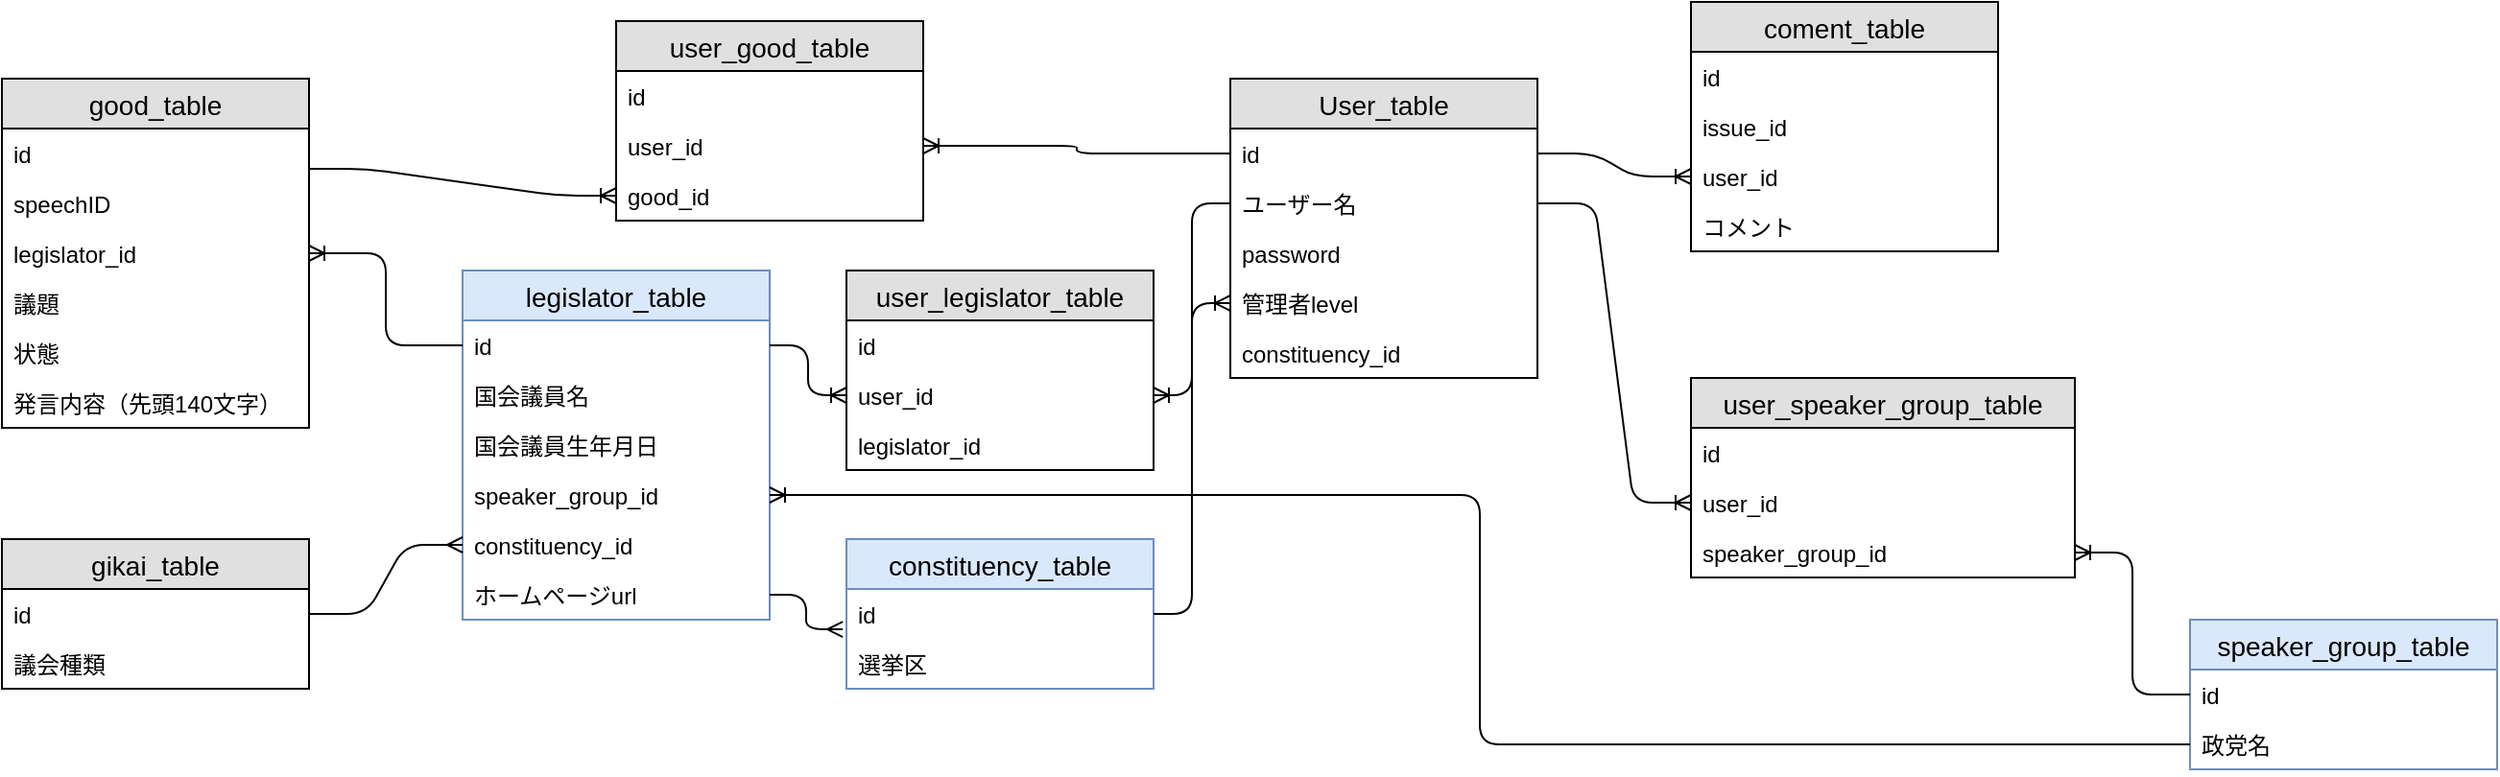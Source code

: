 <mxfile version="13.1.3" type="github">
  <diagram id="RFrLinH36fkgjdAGliGw" name="ページ1">
    <mxGraphModel dx="2493" dy="826" grid="1" gridSize="10" guides="1" tooltips="1" connect="1" arrows="1" fold="1" page="1" pageScale="1" pageWidth="827" pageHeight="1169" math="0" shadow="0">
      <root>
        <mxCell id="0" />
        <mxCell id="1" parent="0" />
        <mxCell id="FkvdXHm9pn10SjGPpiyq-8" value="good_table" style="swimlane;fontStyle=0;childLayout=stackLayout;horizontal=1;startSize=26;fillColor=#e0e0e0;horizontalStack=0;resizeParent=1;resizeParentMax=0;resizeLast=0;collapsible=1;marginBottom=0;swimlaneFillColor=#ffffff;align=center;fontSize=14;" parent="1" vertex="1">
          <mxGeometry x="-320" y="120" width="160" height="182" as="geometry" />
        </mxCell>
        <mxCell id="1GmrQ51E0XPH9YJ6V9SU-1" value="id" style="text;strokeColor=none;fillColor=none;spacingLeft=4;spacingRight=4;overflow=hidden;rotatable=0;points=[[0,0.5],[1,0.5]];portConstraint=eastwest;fontSize=12;" parent="FkvdXHm9pn10SjGPpiyq-8" vertex="1">
          <mxGeometry y="26" width="160" height="26" as="geometry" />
        </mxCell>
        <mxCell id="FkvdXHm9pn10SjGPpiyq-10" value="speechID" style="text;strokeColor=none;fillColor=none;spacingLeft=4;spacingRight=4;overflow=hidden;rotatable=0;points=[[0,0.5],[1,0.5]];portConstraint=eastwest;fontSize=12;" parent="FkvdXHm9pn10SjGPpiyq-8" vertex="1">
          <mxGeometry y="52" width="160" height="26" as="geometry" />
        </mxCell>
        <mxCell id="1GmrQ51E0XPH9YJ6V9SU-8" value="legislator_id" style="text;strokeColor=none;fillColor=none;spacingLeft=4;spacingRight=4;overflow=hidden;rotatable=0;points=[[0,0.5],[1,0.5]];portConstraint=eastwest;fontSize=12;" parent="FkvdXHm9pn10SjGPpiyq-8" vertex="1">
          <mxGeometry y="78" width="160" height="26" as="geometry" />
        </mxCell>
        <mxCell id="1GmrQ51E0XPH9YJ6V9SU-36" value="議題" style="text;strokeColor=none;fillColor=none;spacingLeft=4;spacingRight=4;overflow=hidden;rotatable=0;points=[[0,0.5],[1,0.5]];portConstraint=eastwest;fontSize=12;" parent="FkvdXHm9pn10SjGPpiyq-8" vertex="1">
          <mxGeometry y="104" width="160" height="26" as="geometry" />
        </mxCell>
        <mxCell id="EvjUKOEgvCtGYMHj5aBf-1" value="状態" style="text;strokeColor=none;fillColor=none;spacingLeft=4;spacingRight=4;overflow=hidden;rotatable=0;points=[[0,0.5],[1,0.5]];portConstraint=eastwest;fontSize=12;" vertex="1" parent="FkvdXHm9pn10SjGPpiyq-8">
          <mxGeometry y="130" width="160" height="26" as="geometry" />
        </mxCell>
        <mxCell id="FkvdXHm9pn10SjGPpiyq-11" value="発言内容（先頭140文字）" style="text;strokeColor=none;fillColor=none;spacingLeft=4;spacingRight=4;overflow=hidden;rotatable=0;points=[[0,0.5],[1,0.5]];portConstraint=eastwest;fontSize=12;" parent="FkvdXHm9pn10SjGPpiyq-8" vertex="1">
          <mxGeometry y="156" width="160" height="26" as="geometry" />
        </mxCell>
        <mxCell id="FkvdXHm9pn10SjGPpiyq-13" value="coment_table" style="swimlane;fontStyle=0;childLayout=stackLayout;horizontal=1;startSize=26;fillColor=#e0e0e0;horizontalStack=0;resizeParent=1;resizeParentMax=0;resizeLast=0;collapsible=1;marginBottom=0;swimlaneFillColor=#ffffff;align=center;fontSize=14;" parent="1" vertex="1">
          <mxGeometry x="560" y="80" width="160" height="130" as="geometry" />
        </mxCell>
        <mxCell id="FkvdXHm9pn10SjGPpiyq-14" value="id" style="text;strokeColor=none;fillColor=none;spacingLeft=4;spacingRight=4;overflow=hidden;rotatable=0;points=[[0,0.5],[1,0.5]];portConstraint=eastwest;fontSize=12;" parent="FkvdXHm9pn10SjGPpiyq-13" vertex="1">
          <mxGeometry y="26" width="160" height="26" as="geometry" />
        </mxCell>
        <mxCell id="1GmrQ51E0XPH9YJ6V9SU-14" value="issue_id" style="text;strokeColor=none;fillColor=none;spacingLeft=4;spacingRight=4;overflow=hidden;rotatable=0;points=[[0,0.5],[1,0.5]];portConstraint=eastwest;fontSize=12;" parent="FkvdXHm9pn10SjGPpiyq-13" vertex="1">
          <mxGeometry y="52" width="160" height="26" as="geometry" />
        </mxCell>
        <mxCell id="1GmrQ51E0XPH9YJ6V9SU-38" value="user_id" style="text;strokeColor=none;fillColor=none;spacingLeft=4;spacingRight=4;overflow=hidden;rotatable=0;points=[[0,0.5],[1,0.5]];portConstraint=eastwest;fontSize=12;" parent="FkvdXHm9pn10SjGPpiyq-13" vertex="1">
          <mxGeometry y="78" width="160" height="26" as="geometry" />
        </mxCell>
        <mxCell id="FkvdXHm9pn10SjGPpiyq-16" value="コメント" style="text;strokeColor=none;fillColor=none;spacingLeft=4;spacingRight=4;overflow=hidden;rotatable=0;points=[[0,0.5],[1,0.5]];portConstraint=eastwest;fontSize=12;" parent="FkvdXHm9pn10SjGPpiyq-13" vertex="1">
          <mxGeometry y="104" width="160" height="26" as="geometry" />
        </mxCell>
        <mxCell id="1GmrQ51E0XPH9YJ6V9SU-2" value="user_good_table" style="swimlane;fontStyle=0;childLayout=stackLayout;horizontal=1;startSize=26;fillColor=#e0e0e0;horizontalStack=0;resizeParent=1;resizeParentMax=0;resizeLast=0;collapsible=1;marginBottom=0;swimlaneFillColor=#ffffff;align=center;fontSize=14;" parent="1" vertex="1">
          <mxGeometry y="90" width="160" height="104" as="geometry" />
        </mxCell>
        <mxCell id="1GmrQ51E0XPH9YJ6V9SU-3" value="id" style="text;strokeColor=none;fillColor=none;spacingLeft=4;spacingRight=4;overflow=hidden;rotatable=0;points=[[0,0.5],[1,0.5]];portConstraint=eastwest;fontSize=12;" parent="1GmrQ51E0XPH9YJ6V9SU-2" vertex="1">
          <mxGeometry y="26" width="160" height="26" as="geometry" />
        </mxCell>
        <mxCell id="1GmrQ51E0XPH9YJ6V9SU-4" value="user_id" style="text;strokeColor=none;fillColor=none;spacingLeft=4;spacingRight=4;overflow=hidden;rotatable=0;points=[[0,0.5],[1,0.5]];portConstraint=eastwest;fontSize=12;" parent="1GmrQ51E0XPH9YJ6V9SU-2" vertex="1">
          <mxGeometry y="52" width="160" height="26" as="geometry" />
        </mxCell>
        <mxCell id="1GmrQ51E0XPH9YJ6V9SU-5" value="good_id" style="text;strokeColor=none;fillColor=none;spacingLeft=4;spacingRight=4;overflow=hidden;rotatable=0;points=[[0,0.5],[1,0.5]];portConstraint=eastwest;fontSize=12;" parent="1GmrQ51E0XPH9YJ6V9SU-2" vertex="1">
          <mxGeometry y="78" width="160" height="26" as="geometry" />
        </mxCell>
        <mxCell id="1GmrQ51E0XPH9YJ6V9SU-6" value="" style="edgeStyle=entityRelationEdgeStyle;fontSize=12;html=1;endArrow=ERoneToMany;entryX=0;entryY=0.5;entryDx=0;entryDy=0;exitX=1;exitY=-0.192;exitDx=0;exitDy=0;exitPerimeter=0;" parent="1" source="FkvdXHm9pn10SjGPpiyq-10" target="1GmrQ51E0XPH9YJ6V9SU-5" edge="1">
          <mxGeometry width="100" height="100" relative="1" as="geometry">
            <mxPoint x="40" y="220" as="sourcePoint" />
            <mxPoint x="70" y="150" as="targetPoint" />
          </mxGeometry>
        </mxCell>
        <mxCell id="1GmrQ51E0XPH9YJ6V9SU-13" value="" style="edgeStyle=elbowEdgeStyle;fontSize=12;html=1;endArrow=ERoneToMany;exitX=0;exitY=0.5;exitDx=0;exitDy=0;entryX=1;entryY=0.5;entryDx=0;entryDy=0;" parent="1" target="1GmrQ51E0XPH9YJ6V9SU-4" edge="1">
          <mxGeometry width="100" height="100" relative="1" as="geometry">
            <mxPoint x="320" y="159" as="sourcePoint" />
            <mxPoint x="220" y="381" as="targetPoint" />
          </mxGeometry>
        </mxCell>
        <mxCell id="1GmrQ51E0XPH9YJ6V9SU-17" value="legislator_table" style="swimlane;fontStyle=0;childLayout=stackLayout;horizontal=1;startSize=26;fillColor=#dae8fc;horizontalStack=0;resizeParent=1;resizeParentMax=0;resizeLast=0;collapsible=1;marginBottom=0;swimlaneFillColor=#ffffff;align=center;fontSize=14;strokeColor=#6c8ebf;" parent="1" vertex="1">
          <mxGeometry x="-80" y="220" width="160" height="182" as="geometry" />
        </mxCell>
        <mxCell id="1GmrQ51E0XPH9YJ6V9SU-18" value="id" style="text;strokeColor=none;fillColor=none;spacingLeft=4;spacingRight=4;overflow=hidden;rotatable=0;points=[[0,0.5],[1,0.5]];portConstraint=eastwest;fontSize=12;" parent="1GmrQ51E0XPH9YJ6V9SU-17" vertex="1">
          <mxGeometry y="26" width="160" height="26" as="geometry" />
        </mxCell>
        <mxCell id="GzY-7JVJTEwWeERL6UeM-1" value="国会議員名" style="text;strokeColor=none;fillColor=none;spacingLeft=4;spacingRight=4;overflow=hidden;rotatable=0;points=[[0,0.5],[1,0.5]];portConstraint=eastwest;fontSize=12;" parent="1GmrQ51E0XPH9YJ6V9SU-17" vertex="1">
          <mxGeometry y="52" width="160" height="26" as="geometry" />
        </mxCell>
        <mxCell id="ii8I5m1KyLOkjUizq0uA-4" value="国会議員生年月日" style="text;strokeColor=none;fillColor=none;spacingLeft=4;spacingRight=4;overflow=hidden;rotatable=0;points=[[0,0.5],[1,0.5]];portConstraint=eastwest;fontSize=12;" parent="1GmrQ51E0XPH9YJ6V9SU-17" vertex="1">
          <mxGeometry y="78" width="160" height="26" as="geometry" />
        </mxCell>
        <mxCell id="vTwS815ln36knOwfxJim-2" value="speaker_group_id" style="text;strokeColor=none;fillColor=none;spacingLeft=4;spacingRight=4;overflow=hidden;rotatable=0;points=[[0,0.5],[1,0.5]];portConstraint=eastwest;fontSize=12;" parent="1GmrQ51E0XPH9YJ6V9SU-17" vertex="1">
          <mxGeometry y="104" width="160" height="26" as="geometry" />
        </mxCell>
        <mxCell id="vTwS815ln36knOwfxJim-1" value="constituency_id" style="text;strokeColor=none;fillColor=none;spacingLeft=4;spacingRight=4;overflow=hidden;rotatable=0;points=[[0,0.5],[1,0.5]];portConstraint=eastwest;fontSize=12;" parent="1GmrQ51E0XPH9YJ6V9SU-17" vertex="1">
          <mxGeometry y="130" width="160" height="26" as="geometry" />
        </mxCell>
        <mxCell id="1GmrQ51E0XPH9YJ6V9SU-62" value="ホームページurl" style="text;strokeColor=none;fillColor=none;spacingLeft=4;spacingRight=4;overflow=hidden;rotatable=0;points=[[0,0.5],[1,0.5]];portConstraint=eastwest;fontSize=12;" parent="1GmrQ51E0XPH9YJ6V9SU-17" vertex="1">
          <mxGeometry y="156" width="160" height="26" as="geometry" />
        </mxCell>
        <mxCell id="1GmrQ51E0XPH9YJ6V9SU-21" value="" style="edgeStyle=entityRelationEdgeStyle;fontSize=12;html=1;endArrow=ERoneToMany;exitX=1;exitY=0.5;exitDx=0;exitDy=0;entryX=0;entryY=0.5;entryDx=0;entryDy=0;" parent="1" target="1GmrQ51E0XPH9YJ6V9SU-38" edge="1">
          <mxGeometry width="100" height="100" relative="1" as="geometry">
            <mxPoint x="480" y="159" as="sourcePoint" />
            <mxPoint x="560" y="185" as="targetPoint" />
          </mxGeometry>
        </mxCell>
        <mxCell id="1GmrQ51E0XPH9YJ6V9SU-24" value="" style="edgeStyle=elbowEdgeStyle;fontSize=12;html=1;endArrow=ERoneToMany;entryX=1;entryY=0.5;entryDx=0;entryDy=0;exitX=0;exitY=0.5;exitDx=0;exitDy=0;" parent="1" source="1GmrQ51E0XPH9YJ6V9SU-18" target="1GmrQ51E0XPH9YJ6V9SU-8" edge="1">
          <mxGeometry width="100" height="100" relative="1" as="geometry">
            <mxPoint x="-40" y="380" as="sourcePoint" />
            <mxPoint x="60" y="280" as="targetPoint" />
          </mxGeometry>
        </mxCell>
        <mxCell id="1GmrQ51E0XPH9YJ6V9SU-25" value="speaker_group_table" style="swimlane;fontStyle=0;childLayout=stackLayout;horizontal=1;startSize=26;fillColor=#dae8fc;horizontalStack=0;resizeParent=1;resizeParentMax=0;resizeLast=0;collapsible=1;marginBottom=0;swimlaneFillColor=#ffffff;align=center;fontSize=14;strokeColor=#6c8ebf;" parent="1" vertex="1">
          <mxGeometry x="820" y="402" width="160" height="78" as="geometry" />
        </mxCell>
        <mxCell id="1GmrQ51E0XPH9YJ6V9SU-26" value="id" style="text;strokeColor=none;fillColor=none;spacingLeft=4;spacingRight=4;overflow=hidden;rotatable=0;points=[[0,0.5],[1,0.5]];portConstraint=eastwest;fontSize=12;" parent="1GmrQ51E0XPH9YJ6V9SU-25" vertex="1">
          <mxGeometry y="26" width="160" height="26" as="geometry" />
        </mxCell>
        <mxCell id="1GmrQ51E0XPH9YJ6V9SU-27" value="政党名" style="text;strokeColor=none;fillColor=none;spacingLeft=4;spacingRight=4;overflow=hidden;rotatable=0;points=[[0,0.5],[1,0.5]];portConstraint=eastwest;fontSize=12;" parent="1GmrQ51E0XPH9YJ6V9SU-25" vertex="1">
          <mxGeometry y="52" width="160" height="26" as="geometry" />
        </mxCell>
        <mxCell id="1GmrQ51E0XPH9YJ6V9SU-30" value="constituency_table" style="swimlane;fontStyle=0;childLayout=stackLayout;horizontal=1;startSize=26;fillColor=#dae8fc;horizontalStack=0;resizeParent=1;resizeParentMax=0;resizeLast=0;collapsible=1;marginBottom=0;swimlaneFillColor=#ffffff;align=center;fontSize=14;strokeColor=#6c8ebf;" parent="1" vertex="1">
          <mxGeometry x="120" y="360" width="160" height="78" as="geometry" />
        </mxCell>
        <mxCell id="1GmrQ51E0XPH9YJ6V9SU-31" value="id" style="text;strokeColor=none;fillColor=none;spacingLeft=4;spacingRight=4;overflow=hidden;rotatable=0;points=[[0,0.5],[1,0.5]];portConstraint=eastwest;fontSize=12;" parent="1GmrQ51E0XPH9YJ6V9SU-30" vertex="1">
          <mxGeometry y="26" width="160" height="26" as="geometry" />
        </mxCell>
        <mxCell id="1GmrQ51E0XPH9YJ6V9SU-32" value="選挙区" style="text;strokeColor=none;fillColor=none;spacingLeft=4;spacingRight=4;overflow=hidden;rotatable=0;points=[[0,0.5],[1,0.5]];portConstraint=eastwest;fontSize=12;" parent="1GmrQ51E0XPH9YJ6V9SU-30" vertex="1">
          <mxGeometry y="52" width="160" height="26" as="geometry" />
        </mxCell>
        <mxCell id="1GmrQ51E0XPH9YJ6V9SU-42" value="user_legislator_table" style="swimlane;fontStyle=0;childLayout=stackLayout;horizontal=1;startSize=26;fillColor=#e0e0e0;horizontalStack=0;resizeParent=1;resizeParentMax=0;resizeLast=0;collapsible=1;marginBottom=0;swimlaneFillColor=#ffffff;align=center;fontSize=14;" parent="1" vertex="1">
          <mxGeometry x="120" y="220" width="160" height="104" as="geometry" />
        </mxCell>
        <mxCell id="1GmrQ51E0XPH9YJ6V9SU-43" value="id" style="text;strokeColor=none;fillColor=none;spacingLeft=4;spacingRight=4;overflow=hidden;rotatable=0;points=[[0,0.5],[1,0.5]];portConstraint=eastwest;fontSize=12;" parent="1GmrQ51E0XPH9YJ6V9SU-42" vertex="1">
          <mxGeometry y="26" width="160" height="26" as="geometry" />
        </mxCell>
        <mxCell id="1GmrQ51E0XPH9YJ6V9SU-44" value="user_id" style="text;strokeColor=none;fillColor=none;spacingLeft=4;spacingRight=4;overflow=hidden;rotatable=0;points=[[0,0.5],[1,0.5]];portConstraint=eastwest;fontSize=12;" parent="1GmrQ51E0XPH9YJ6V9SU-42" vertex="1">
          <mxGeometry y="52" width="160" height="26" as="geometry" />
        </mxCell>
        <mxCell id="1GmrQ51E0XPH9YJ6V9SU-45" value="legislator_id" style="text;strokeColor=none;fillColor=none;spacingLeft=4;spacingRight=4;overflow=hidden;rotatable=0;points=[[0,0.5],[1,0.5]];portConstraint=eastwest;fontSize=12;" parent="1GmrQ51E0XPH9YJ6V9SU-42" vertex="1">
          <mxGeometry y="78" width="160" height="26" as="geometry" />
        </mxCell>
        <mxCell id="1GmrQ51E0XPH9YJ6V9SU-49" value="user_speaker_group_table" style="swimlane;fontStyle=0;childLayout=stackLayout;horizontal=1;startSize=26;fillColor=#e0e0e0;horizontalStack=0;resizeParent=1;resizeParentMax=0;resizeLast=0;collapsible=1;marginBottom=0;swimlaneFillColor=#ffffff;align=center;fontSize=14;" parent="1" vertex="1">
          <mxGeometry x="560" y="276" width="200" height="104" as="geometry" />
        </mxCell>
        <mxCell id="1GmrQ51E0XPH9YJ6V9SU-50" value="id" style="text;strokeColor=none;fillColor=none;spacingLeft=4;spacingRight=4;overflow=hidden;rotatable=0;points=[[0,0.5],[1,0.5]];portConstraint=eastwest;fontSize=12;" parent="1GmrQ51E0XPH9YJ6V9SU-49" vertex="1">
          <mxGeometry y="26" width="200" height="26" as="geometry" />
        </mxCell>
        <mxCell id="1GmrQ51E0XPH9YJ6V9SU-51" value="user_id" style="text;strokeColor=none;fillColor=none;spacingLeft=4;spacingRight=4;overflow=hidden;rotatable=0;points=[[0,0.5],[1,0.5]];portConstraint=eastwest;fontSize=12;" parent="1GmrQ51E0XPH9YJ6V9SU-49" vertex="1">
          <mxGeometry y="52" width="200" height="26" as="geometry" />
        </mxCell>
        <mxCell id="1GmrQ51E0XPH9YJ6V9SU-52" value="speaker_group_id" style="text;strokeColor=none;fillColor=none;spacingLeft=4;spacingRight=4;overflow=hidden;rotatable=0;points=[[0,0.5],[1,0.5]];portConstraint=eastwest;fontSize=12;" parent="1GmrQ51E0XPH9YJ6V9SU-49" vertex="1">
          <mxGeometry y="78" width="200" height="26" as="geometry" />
        </mxCell>
        <mxCell id="1GmrQ51E0XPH9YJ6V9SU-53" value="" style="edgeStyle=entityRelationEdgeStyle;fontSize=12;html=1;endArrow=ERoneToMany;entryX=0;entryY=0.5;entryDx=0;entryDy=0;exitX=1;exitY=0.5;exitDx=0;exitDy=0;" parent="1" target="1GmrQ51E0XPH9YJ6V9SU-51" edge="1">
          <mxGeometry width="100" height="100" relative="1" as="geometry">
            <mxPoint x="480" y="185" as="sourcePoint" />
            <mxPoint x="550" y="290" as="targetPoint" />
          </mxGeometry>
        </mxCell>
        <mxCell id="1GmrQ51E0XPH9YJ6V9SU-55" value="" style="edgeStyle=elbowEdgeStyle;fontSize=12;html=1;endArrow=ERoneToMany;entryX=1;entryY=0.5;entryDx=0;entryDy=0;exitX=0;exitY=0.5;exitDx=0;exitDy=0;" parent="1" source="1GmrQ51E0XPH9YJ6V9SU-26" target="1GmrQ51E0XPH9YJ6V9SU-52" edge="1">
          <mxGeometry width="100" height="100" relative="1" as="geometry">
            <mxPoint x="450" y="390" as="sourcePoint" />
            <mxPoint x="550" y="290" as="targetPoint" />
          </mxGeometry>
        </mxCell>
        <mxCell id="1GmrQ51E0XPH9YJ6V9SU-56" value="" style="edgeStyle=elbowEdgeStyle;fontSize=12;html=1;endArrow=ERoneToMany;entryX=0;entryY=0.5;entryDx=0;entryDy=0;exitX=1;exitY=0.5;exitDx=0;exitDy=0;" parent="1" source="1GmrQ51E0XPH9YJ6V9SU-31" edge="1">
          <mxGeometry width="100" height="100" relative="1" as="geometry">
            <mxPoint x="360" y="390" as="sourcePoint" />
            <mxPoint x="320" y="237" as="targetPoint" />
          </mxGeometry>
        </mxCell>
        <mxCell id="1GmrQ51E0XPH9YJ6V9SU-57" value="" style="edgeStyle=elbowEdgeStyle;fontSize=12;html=1;endArrow=ERoneToMany;entryX=1;entryY=0.5;entryDx=0;entryDy=0;" parent="1" target="1GmrQ51E0XPH9YJ6V9SU-44" edge="1">
          <mxGeometry width="100" height="100" relative="1" as="geometry">
            <mxPoint x="320" y="185" as="sourcePoint" />
            <mxPoint x="460" y="290" as="targetPoint" />
          </mxGeometry>
        </mxCell>
        <mxCell id="1GmrQ51E0XPH9YJ6V9SU-58" value="" style="edgeStyle=elbowEdgeStyle;fontSize=12;html=1;endArrow=ERoneToMany;entryX=0;entryY=0.5;entryDx=0;entryDy=0;exitX=1;exitY=0.5;exitDx=0;exitDy=0;" parent="1" source="1GmrQ51E0XPH9YJ6V9SU-18" target="1GmrQ51E0XPH9YJ6V9SU-44" edge="1">
          <mxGeometry width="100" height="100" relative="1" as="geometry">
            <mxPoint x="30" y="438" as="sourcePoint" />
            <mxPoint x="130" y="338" as="targetPoint" />
          </mxGeometry>
        </mxCell>
        <mxCell id="1GmrQ51E0XPH9YJ6V9SU-68" value="" style="edgeStyle=elbowEdgeStyle;fontSize=12;html=1;endArrow=ERmany;exitX=1;exitY=0.5;exitDx=0;exitDy=0;entryX=-0.012;entryY=0.808;entryDx=0;entryDy=0;entryPerimeter=0;" parent="1" source="1GmrQ51E0XPH9YJ6V9SU-62" target="1GmrQ51E0XPH9YJ6V9SU-31" edge="1">
          <mxGeometry width="100" height="100" relative="1" as="geometry">
            <mxPoint x="20" y="650" as="sourcePoint" />
            <mxPoint x="120" y="545" as="targetPoint" />
          </mxGeometry>
        </mxCell>
        <mxCell id="1GmrQ51E0XPH9YJ6V9SU-70" value="" style="edgeStyle=elbowEdgeStyle;fontSize=12;html=1;endArrow=ERoneToMany;exitX=0;exitY=0.5;exitDx=0;exitDy=0;entryX=1;entryY=0.5;entryDx=0;entryDy=0;" parent="1" source="1GmrQ51E0XPH9YJ6V9SU-27" target="vTwS815ln36knOwfxJim-2" edge="1">
          <mxGeometry width="100" height="100" relative="1" as="geometry">
            <mxPoint x="810" y="370" as="sourcePoint" />
            <mxPoint x="90" y="340" as="targetPoint" />
          </mxGeometry>
        </mxCell>
        <mxCell id="1GmrQ51E0XPH9YJ6V9SU-82" value="" style="edgeStyle=entityRelationEdgeStyle;fontSize=12;html=1;endArrow=ERmany;exitX=1;exitY=0.5;exitDx=0;exitDy=0;entryX=0;entryY=0.5;entryDx=0;entryDy=0;" parent="1" source="1GmrQ51E0XPH9YJ6V9SU-78" target="vTwS815ln36knOwfxJim-1" edge="1">
          <mxGeometry width="100" height="100" relative="1" as="geometry">
            <mxPoint x="40" y="550" as="sourcePoint" />
            <mxPoint x="-50" y="430" as="targetPoint" />
          </mxGeometry>
        </mxCell>
        <mxCell id="1GmrQ51E0XPH9YJ6V9SU-77" value="gikai_table" style="swimlane;fontStyle=0;childLayout=stackLayout;horizontal=1;startSize=26;fillColor=#e0e0e0;horizontalStack=0;resizeParent=1;resizeParentMax=0;resizeLast=0;collapsible=1;marginBottom=0;swimlaneFillColor=#ffffff;align=center;fontSize=14;" parent="1" vertex="1">
          <mxGeometry x="-320" y="360" width="160" height="78" as="geometry" />
        </mxCell>
        <mxCell id="1GmrQ51E0XPH9YJ6V9SU-78" value="id" style="text;strokeColor=none;fillColor=none;spacingLeft=4;spacingRight=4;overflow=hidden;rotatable=0;points=[[0,0.5],[1,0.5]];portConstraint=eastwest;fontSize=12;" parent="1GmrQ51E0XPH9YJ6V9SU-77" vertex="1">
          <mxGeometry y="26" width="160" height="26" as="geometry" />
        </mxCell>
        <mxCell id="1GmrQ51E0XPH9YJ6V9SU-80" value="議会種類" style="text;strokeColor=none;fillColor=none;spacingLeft=4;spacingRight=4;overflow=hidden;rotatable=0;points=[[0,0.5],[1,0.5]];portConstraint=eastwest;fontSize=12;" parent="1GmrQ51E0XPH9YJ6V9SU-77" vertex="1">
          <mxGeometry y="52" width="160" height="26" as="geometry" />
        </mxCell>
        <mxCell id="vTwS815ln36knOwfxJim-3" value="User_table" style="swimlane;fontStyle=0;childLayout=stackLayout;horizontal=1;startSize=26;fillColor=#e0e0e0;horizontalStack=0;resizeParent=1;resizeParentMax=0;resizeLast=0;collapsible=1;marginBottom=0;swimlaneFillColor=#ffffff;align=center;fontSize=14;" parent="1" vertex="1">
          <mxGeometry x="320" y="120" width="160" height="156" as="geometry" />
        </mxCell>
        <mxCell id="vTwS815ln36knOwfxJim-4" value="id" style="text;strokeColor=none;fillColor=none;spacingLeft=4;spacingRight=4;overflow=hidden;rotatable=0;points=[[0,0.5],[1,0.5]];portConstraint=eastwest;fontSize=12;" parent="vTwS815ln36knOwfxJim-3" vertex="1">
          <mxGeometry y="26" width="160" height="26" as="geometry" />
        </mxCell>
        <mxCell id="vTwS815ln36knOwfxJim-5" value="ユーザー名" style="text;strokeColor=none;fillColor=none;spacingLeft=4;spacingRight=4;overflow=hidden;rotatable=0;points=[[0,0.5],[1,0.5]];portConstraint=eastwest;fontSize=12;" parent="vTwS815ln36knOwfxJim-3" vertex="1">
          <mxGeometry y="52" width="160" height="26" as="geometry" />
        </mxCell>
        <mxCell id="vTwS815ln36knOwfxJim-6" value="password" style="text;strokeColor=none;fillColor=none;spacingLeft=4;spacingRight=4;overflow=hidden;rotatable=0;points=[[0,0.5],[1,0.5]];portConstraint=eastwest;fontSize=12;" parent="vTwS815ln36knOwfxJim-3" vertex="1">
          <mxGeometry y="78" width="160" height="26" as="geometry" />
        </mxCell>
        <mxCell id="vTwS815ln36knOwfxJim-9" value="管理者level" style="text;strokeColor=none;fillColor=none;spacingLeft=4;spacingRight=4;overflow=hidden;rotatable=0;points=[[0,0.5],[1,0.5]];portConstraint=eastwest;fontSize=12;" parent="vTwS815ln36knOwfxJim-3" vertex="1">
          <mxGeometry y="104" width="160" height="26" as="geometry" />
        </mxCell>
        <mxCell id="vTwS815ln36knOwfxJim-13" value="constituency_id" style="text;strokeColor=none;fillColor=none;spacingLeft=4;spacingRight=4;overflow=hidden;rotatable=0;points=[[0,0.5],[1,0.5]];portConstraint=eastwest;fontSize=12;" parent="vTwS815ln36knOwfxJim-3" vertex="1">
          <mxGeometry y="130" width="160" height="26" as="geometry" />
        </mxCell>
      </root>
    </mxGraphModel>
  </diagram>
</mxfile>
